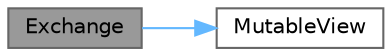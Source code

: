 digraph "Exchange"
{
 // INTERACTIVE_SVG=YES
 // LATEX_PDF_SIZE
  bgcolor="transparent";
  edge [fontname=Helvetica,fontsize=10,labelfontname=Helvetica,labelfontsize=10];
  node [fontname=Helvetica,fontsize=10,shape=box,height=0.2,width=0.4];
  rankdir="LR";
  Node1 [id="Node000001",label="Exchange",height=0.2,width=0.4,color="gray40", fillcolor="grey60", style="filled", fontcolor="black",tooltip="Exchange variants between TObjectPtr<T> and raw pointer to T."];
  Node1 -> Node2 [id="edge1_Node000001_Node000002",color="steelblue1",style="solid",tooltip=" "];
  Node2 [id="Node000002",label="MutableView",height=0.2,width=0.4,color="grey40", fillcolor="white", style="filled",URL="$d6/d75/ObjectPtr_8h.html#ab7390255decd442cfe060c0e5c7f8aa6",tooltip=" "];
}

